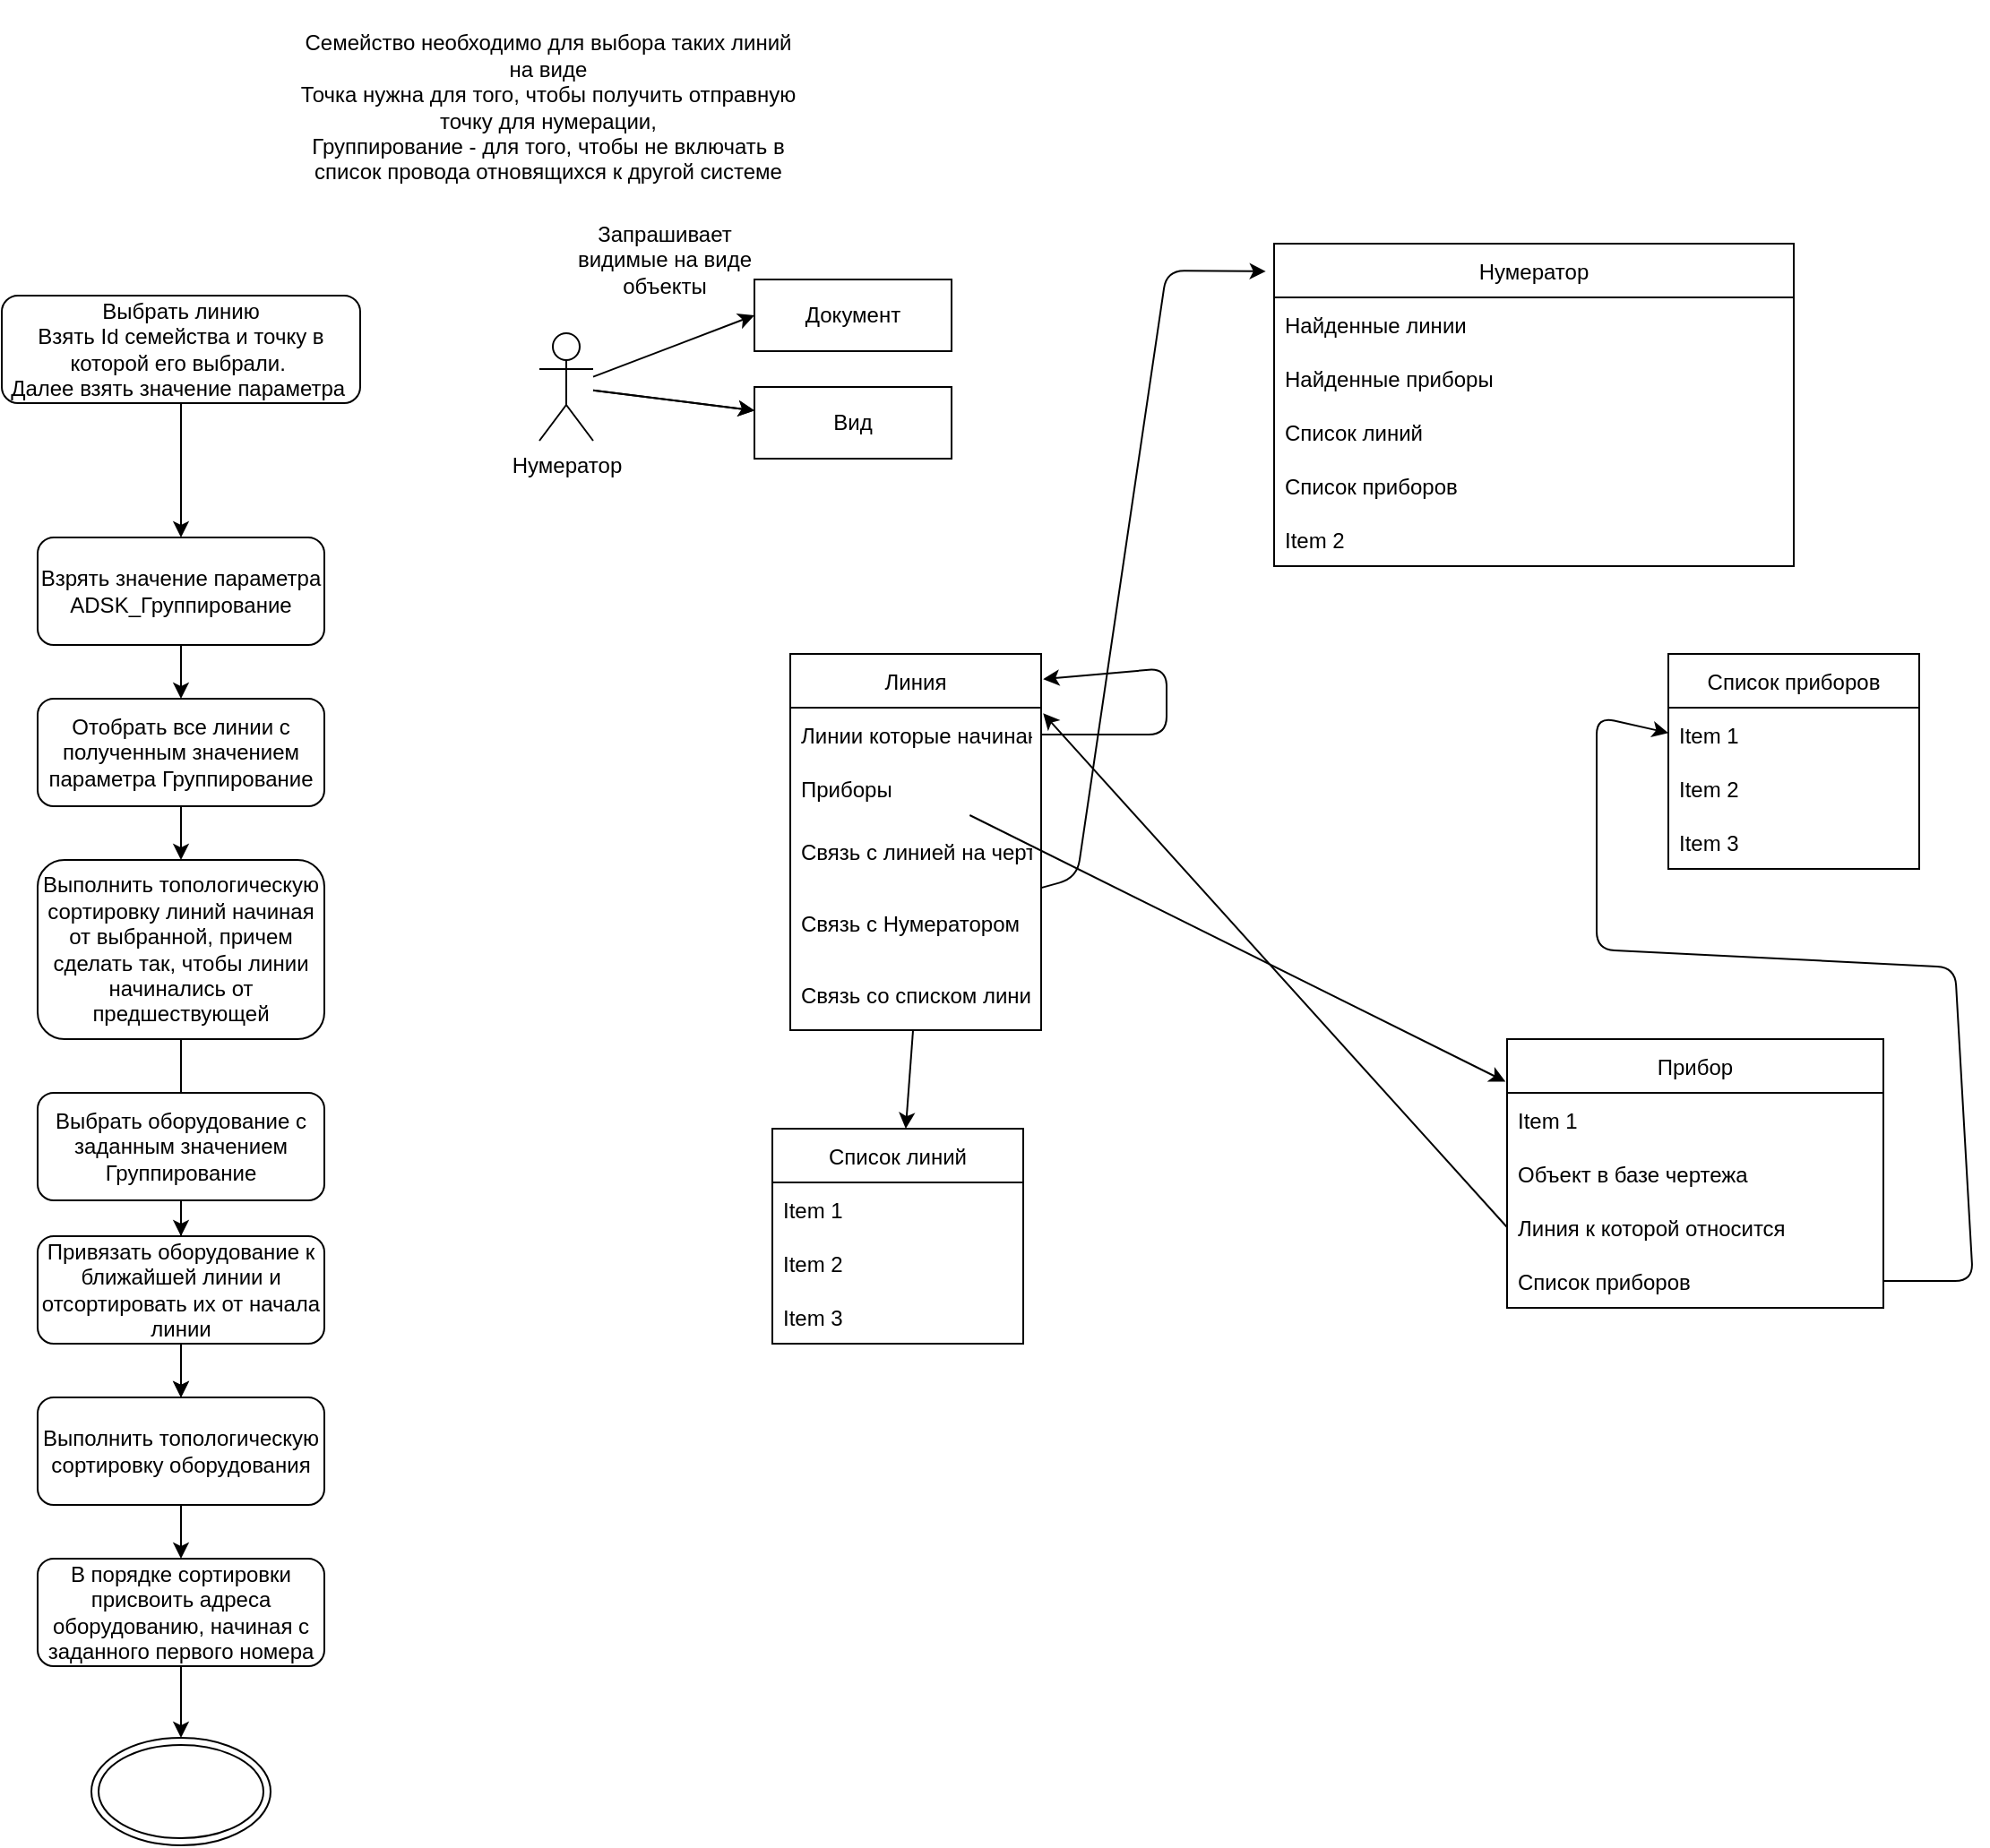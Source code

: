 <mxfile>
    <diagram id="7tnKkuq2J-y0iB_bzRbF" name="Page-1">
        <mxGraphModel dx="1436" dy="991" grid="1" gridSize="10" guides="1" tooltips="1" connect="1" arrows="1" fold="1" page="1" pageScale="1" pageWidth="827" pageHeight="1169" math="0" shadow="0">
            <root>
                <mxCell id="0"/>
                <mxCell id="1" parent="0"/>
                <mxCell id="5" value="" style="edgeStyle=none;html=1;" parent="1" source="2" target="4" edge="1">
                    <mxGeometry relative="1" as="geometry"/>
                </mxCell>
                <mxCell id="2" value="Выбрать линию&lt;br&gt;Взять Id семейства и точку в которой его выбрали.&amp;nbsp;&lt;br&gt;Далее взять значение параметра&amp;nbsp;" style="rounded=1;whiteSpace=wrap;html=1;" parent="1" vertex="1">
                    <mxGeometry x="150" y="225" width="200" height="60" as="geometry"/>
                </mxCell>
                <mxCell id="3" value="Семейство необходимо для выбора таких линий на виде&lt;br&gt;Точка нужна для того, чтобы получить отправную точку для нумерации,&lt;br&gt;Группирование - для того, чтобы не включать в список провода отновящихся к другой системе" style="text;html=1;strokeColor=none;fillColor=none;align=center;verticalAlign=middle;whiteSpace=wrap;rounded=0;" parent="1" vertex="1">
                    <mxGeometry x="310" y="60" width="290" height="120" as="geometry"/>
                </mxCell>
                <mxCell id="17" value="" style="edgeStyle=none;html=1;" parent="1" source="4" target="6" edge="1">
                    <mxGeometry relative="1" as="geometry"/>
                </mxCell>
                <mxCell id="4" value="Взрять значение параметра&lt;br&gt;ADSK_Группирование" style="whiteSpace=wrap;html=1;rounded=1;" parent="1" vertex="1">
                    <mxGeometry x="170" y="360" width="160" height="60" as="geometry"/>
                </mxCell>
                <mxCell id="18" value="" style="edgeStyle=none;html=1;" parent="1" source="6" target="7" edge="1">
                    <mxGeometry relative="1" as="geometry"/>
                </mxCell>
                <mxCell id="6" value="Отобрать все линии с полученным значением параметра Группирование" style="whiteSpace=wrap;html=1;rounded=1;" parent="1" vertex="1">
                    <mxGeometry x="170" y="450" width="160" height="60" as="geometry"/>
                </mxCell>
                <mxCell id="19" value="" style="edgeStyle=none;html=1;" parent="1" source="7" target="9" edge="1">
                    <mxGeometry relative="1" as="geometry"/>
                </mxCell>
                <mxCell id="7" value="Выполнить топологическую сортировку линий начиная от выбранной, причем сделать так, чтобы линии начинались от предшествующей" style="whiteSpace=wrap;html=1;rounded=1;" parent="1" vertex="1">
                    <mxGeometry x="170" y="540" width="160" height="100" as="geometry"/>
                </mxCell>
                <mxCell id="16" value="" style="edgeStyle=none;html=1;" parent="1" source="8" target="10" edge="1">
                    <mxGeometry relative="1" as="geometry"/>
                </mxCell>
                <mxCell id="8" value="Выбрать оборудование с заданным значением Группирование" style="whiteSpace=wrap;html=1;rounded=1;" parent="1" vertex="1">
                    <mxGeometry x="170" y="670" width="160" height="60" as="geometry"/>
                </mxCell>
                <mxCell id="15" value="" style="edgeStyle=none;html=1;" parent="1" source="9" target="10" edge="1">
                    <mxGeometry relative="1" as="geometry"/>
                </mxCell>
                <mxCell id="9" value="Привязать оборудование к ближайшей линии и отсортировать их от начала линии" style="whiteSpace=wrap;html=1;rounded=1;" parent="1" vertex="1">
                    <mxGeometry x="170" y="750" width="160" height="60" as="geometry"/>
                </mxCell>
                <mxCell id="14" value="" style="edgeStyle=none;html=1;" parent="1" source="10" target="11" edge="1">
                    <mxGeometry relative="1" as="geometry"/>
                </mxCell>
                <mxCell id="10" value="Выполнить топологическую сортировку оборудования" style="whiteSpace=wrap;html=1;rounded=1;" parent="1" vertex="1">
                    <mxGeometry x="170" y="840" width="160" height="60" as="geometry"/>
                </mxCell>
                <mxCell id="13" value="" style="edgeStyle=none;html=1;" parent="1" source="11" target="12" edge="1">
                    <mxGeometry relative="1" as="geometry"/>
                </mxCell>
                <mxCell id="11" value="В порядке сортировки присвоить адреса оборудованию, начиная с заданного первого номера" style="whiteSpace=wrap;html=1;rounded=1;" parent="1" vertex="1">
                    <mxGeometry x="170" y="930" width="160" height="60" as="geometry"/>
                </mxCell>
                <mxCell id="12" value="" style="ellipse;shape=doubleEllipse;whiteSpace=wrap;html=1;" parent="1" vertex="1">
                    <mxGeometry x="200" y="1030" width="100" height="60" as="geometry"/>
                </mxCell>
                <mxCell id="23" value="" style="edgeStyle=none;html=1;" parent="1" source="20" target="22" edge="1">
                    <mxGeometry relative="1" as="geometry"/>
                </mxCell>
                <mxCell id="24" value="" style="edgeStyle=none;html=1;" parent="1" source="20" target="22" edge="1">
                    <mxGeometry relative="1" as="geometry"/>
                </mxCell>
                <mxCell id="25" style="edgeStyle=none;html=1;entryX=0;entryY=0.5;entryDx=0;entryDy=0;" parent="1" source="20" target="21" edge="1">
                    <mxGeometry relative="1" as="geometry"/>
                </mxCell>
                <mxCell id="20" value="Нумератор" style="shape=umlActor;verticalLabelPosition=bottom;verticalAlign=top;html=1;outlineConnect=0;" parent="1" vertex="1">
                    <mxGeometry x="450" y="246" width="30" height="60" as="geometry"/>
                </mxCell>
                <mxCell id="21" value="Документ" style="rounded=0;whiteSpace=wrap;html=1;" parent="1" vertex="1">
                    <mxGeometry x="570" y="216" width="110" height="40" as="geometry"/>
                </mxCell>
                <mxCell id="22" value="Вид" style="rounded=0;whiteSpace=wrap;html=1;" parent="1" vertex="1">
                    <mxGeometry x="570" y="276" width="110" height="40" as="geometry"/>
                </mxCell>
                <mxCell id="26" value="Запрашивает видимые на виде объекты" style="text;html=1;strokeColor=none;fillColor=none;align=center;verticalAlign=middle;whiteSpace=wrap;rounded=0;" parent="1" vertex="1">
                    <mxGeometry x="460" y="180" width="120" height="50" as="geometry"/>
                </mxCell>
                <mxCell id="28" value="Линия" style="swimlane;fontStyle=0;childLayout=stackLayout;horizontal=1;startSize=30;horizontalStack=0;resizeParent=1;resizeParentMax=0;resizeLast=0;collapsible=1;marginBottom=0;" parent="1" vertex="1">
                    <mxGeometry x="590" y="425" width="140" height="210" as="geometry"/>
                </mxCell>
                <mxCell id="29" value="Линии которые начинаются от нее" style="text;strokeColor=none;fillColor=none;align=left;verticalAlign=middle;spacingLeft=4;spacingRight=4;overflow=hidden;points=[[0,0.5],[1,0.5]];portConstraint=eastwest;rotatable=0;" parent="28" vertex="1">
                    <mxGeometry y="30" width="140" height="30" as="geometry"/>
                </mxCell>
                <mxCell id="30" value="Приборы" style="text;strokeColor=none;fillColor=none;align=left;verticalAlign=middle;spacingLeft=4;spacingRight=4;overflow=hidden;points=[[0,0.5],[1,0.5]];portConstraint=eastwest;rotatable=0;" parent="28" vertex="1">
                    <mxGeometry y="60" width="140" height="30" as="geometry"/>
                </mxCell>
                <mxCell id="31" value="Связь с линией на чертеже" style="text;strokeColor=none;fillColor=none;align=left;verticalAlign=middle;spacingLeft=4;spacingRight=4;overflow=hidden;points=[[0,0.5],[1,0.5]];portConstraint=eastwest;rotatable=0;" parent="28" vertex="1">
                    <mxGeometry y="90" width="140" height="40" as="geometry"/>
                </mxCell>
                <mxCell id="40" style="edgeStyle=none;html=1;entryX=1.008;entryY=0.067;entryDx=0;entryDy=0;entryPerimeter=0;" parent="28" source="29" target="28" edge="1">
                    <mxGeometry relative="1" as="geometry">
                        <mxPoint x="210" y="-10" as="targetPoint"/>
                        <Array as="points">
                            <mxPoint x="210" y="45"/>
                            <mxPoint x="210" y="8"/>
                        </Array>
                    </mxGeometry>
                </mxCell>
                <mxCell id="52" value="Связь с Нумератором" style="text;strokeColor=none;fillColor=none;align=left;verticalAlign=middle;spacingLeft=4;spacingRight=4;overflow=hidden;points=[[0,0.5],[1,0.5]];portConstraint=eastwest;rotatable=0;" vertex="1" parent="28">
                    <mxGeometry y="130" width="140" height="40" as="geometry"/>
                </mxCell>
                <mxCell id="62" value="Связь со списком линий" style="text;strokeColor=none;fillColor=none;align=left;verticalAlign=middle;spacingLeft=4;spacingRight=4;overflow=hidden;points=[[0,0.5],[1,0.5]];portConstraint=eastwest;rotatable=0;" vertex="1" parent="28">
                    <mxGeometry y="170" width="140" height="40" as="geometry"/>
                </mxCell>
                <mxCell id="33" value="Прибор" style="swimlane;fontStyle=0;childLayout=stackLayout;horizontal=1;startSize=30;horizontalStack=0;resizeParent=1;resizeParentMax=0;resizeLast=0;collapsible=1;marginBottom=0;" parent="1" vertex="1">
                    <mxGeometry x="990" y="640" width="210" height="150" as="geometry">
                        <mxRectangle x="870" y="400" width="70" height="30" as="alternateBounds"/>
                    </mxGeometry>
                </mxCell>
                <mxCell id="34" value="Item 1" style="text;strokeColor=none;fillColor=none;align=left;verticalAlign=middle;spacingLeft=4;spacingRight=4;overflow=hidden;points=[[0,0.5],[1,0.5]];portConstraint=eastwest;rotatable=0;" parent="33" vertex="1">
                    <mxGeometry y="30" width="210" height="30" as="geometry"/>
                </mxCell>
                <mxCell id="35" value="Объект в базе чертежа" style="text;strokeColor=none;fillColor=none;align=left;verticalAlign=middle;spacingLeft=4;spacingRight=4;overflow=hidden;points=[[0,0.5],[1,0.5]];portConstraint=eastwest;rotatable=0;" parent="33" vertex="1">
                    <mxGeometry y="60" width="210" height="30" as="geometry"/>
                </mxCell>
                <mxCell id="38" value="Линия к которой относится" style="text;strokeColor=none;fillColor=none;align=left;verticalAlign=middle;spacingLeft=4;spacingRight=4;overflow=hidden;points=[[0,0.5],[1,0.5]];portConstraint=eastwest;rotatable=0;" parent="33" vertex="1">
                    <mxGeometry y="90" width="210" height="30" as="geometry"/>
                </mxCell>
                <mxCell id="64" value="Список приборов" style="text;strokeColor=none;fillColor=none;align=left;verticalAlign=middle;spacingLeft=4;spacingRight=4;overflow=hidden;points=[[0,0.5],[1,0.5]];portConstraint=eastwest;rotatable=0;" vertex="1" parent="33">
                    <mxGeometry y="120" width="210" height="30" as="geometry"/>
                </mxCell>
                <mxCell id="39" style="edgeStyle=none;html=1;entryX=-0.004;entryY=0.158;entryDx=0;entryDy=0;entryPerimeter=0;" parent="1" source="30" target="33" edge="1">
                    <mxGeometry relative="1" as="geometry"/>
                </mxCell>
                <mxCell id="41" style="edgeStyle=none;html=1;entryX=1.008;entryY=0.158;entryDx=0;entryDy=0;entryPerimeter=0;exitX=0;exitY=0.5;exitDx=0;exitDy=0;" parent="1" source="38" target="28" edge="1">
                    <mxGeometry relative="1" as="geometry"/>
                </mxCell>
                <mxCell id="42" value="Нумератор" style="swimlane;fontStyle=0;childLayout=stackLayout;horizontal=1;startSize=30;horizontalStack=0;resizeParent=1;resizeParentMax=0;resizeLast=0;collapsible=1;marginBottom=0;" vertex="1" parent="1">
                    <mxGeometry x="860" y="196" width="290" height="180" as="geometry">
                        <mxRectangle x="860" y="196" width="90" height="30" as="alternateBounds"/>
                    </mxGeometry>
                </mxCell>
                <mxCell id="43" value="Найденные линии" style="text;strokeColor=none;fillColor=none;align=left;verticalAlign=middle;spacingLeft=4;spacingRight=4;overflow=hidden;points=[[0,0.5],[1,0.5]];portConstraint=eastwest;rotatable=0;" vertex="1" parent="42">
                    <mxGeometry y="30" width="290" height="30" as="geometry"/>
                </mxCell>
                <mxCell id="49" value="Найденные приборы" style="text;strokeColor=none;fillColor=none;align=left;verticalAlign=middle;spacingLeft=4;spacingRight=4;overflow=hidden;points=[[0,0.5],[1,0.5]];portConstraint=eastwest;rotatable=0;" vertex="1" parent="42">
                    <mxGeometry y="60" width="290" height="30" as="geometry"/>
                </mxCell>
                <mxCell id="50" value="Список линий" style="text;strokeColor=none;fillColor=none;align=left;verticalAlign=middle;spacingLeft=4;spacingRight=4;overflow=hidden;points=[[0,0.5],[1,0.5]];portConstraint=eastwest;rotatable=0;" vertex="1" parent="42">
                    <mxGeometry y="90" width="290" height="30" as="geometry"/>
                </mxCell>
                <mxCell id="51" value="Список приборов" style="text;strokeColor=none;fillColor=none;align=left;verticalAlign=middle;spacingLeft=4;spacingRight=4;overflow=hidden;points=[[0,0.5],[1,0.5]];portConstraint=eastwest;rotatable=0;" vertex="1" parent="42">
                    <mxGeometry y="120" width="290" height="30" as="geometry"/>
                </mxCell>
                <mxCell id="44" value="Item 2" style="text;strokeColor=none;fillColor=none;align=left;verticalAlign=middle;spacingLeft=4;spacingRight=4;overflow=hidden;points=[[0,0.5],[1,0.5]];portConstraint=eastwest;rotatable=0;" vertex="1" parent="42">
                    <mxGeometry y="150" width="290" height="30" as="geometry"/>
                </mxCell>
                <mxCell id="53" style="edgeStyle=none;html=1;entryX=-0.016;entryY=0.086;entryDx=0;entryDy=0;entryPerimeter=0;" edge="1" parent="1" source="52" target="42">
                    <mxGeometry relative="1" as="geometry">
                        <Array as="points">
                            <mxPoint x="750" y="550"/>
                            <mxPoint x="800" y="211"/>
                        </Array>
                    </mxGeometry>
                </mxCell>
                <mxCell id="54" value="Список приборов" style="swimlane;fontStyle=0;childLayout=stackLayout;horizontal=1;startSize=30;horizontalStack=0;resizeParent=1;resizeParentMax=0;resizeLast=0;collapsible=1;marginBottom=0;" vertex="1" parent="1">
                    <mxGeometry x="1080" y="425" width="140" height="120" as="geometry"/>
                </mxCell>
                <mxCell id="55" value="Item 1" style="text;strokeColor=none;fillColor=none;align=left;verticalAlign=middle;spacingLeft=4;spacingRight=4;overflow=hidden;points=[[0,0.5],[1,0.5]];portConstraint=eastwest;rotatable=0;" vertex="1" parent="54">
                    <mxGeometry y="30" width="140" height="30" as="geometry"/>
                </mxCell>
                <mxCell id="56" value="Item 2" style="text;strokeColor=none;fillColor=none;align=left;verticalAlign=middle;spacingLeft=4;spacingRight=4;overflow=hidden;points=[[0,0.5],[1,0.5]];portConstraint=eastwest;rotatable=0;" vertex="1" parent="54">
                    <mxGeometry y="60" width="140" height="30" as="geometry"/>
                </mxCell>
                <mxCell id="57" value="Item 3" style="text;strokeColor=none;fillColor=none;align=left;verticalAlign=middle;spacingLeft=4;spacingRight=4;overflow=hidden;points=[[0,0.5],[1,0.5]];portConstraint=eastwest;rotatable=0;" vertex="1" parent="54">
                    <mxGeometry y="90" width="140" height="30" as="geometry"/>
                </mxCell>
                <mxCell id="58" value="Список линий" style="swimlane;fontStyle=0;childLayout=stackLayout;horizontal=1;startSize=30;horizontalStack=0;resizeParent=1;resizeParentMax=0;resizeLast=0;collapsible=1;marginBottom=0;" vertex="1" parent="1">
                    <mxGeometry x="580" y="690" width="140" height="120" as="geometry"/>
                </mxCell>
                <mxCell id="59" value="Item 1" style="text;strokeColor=none;fillColor=none;align=left;verticalAlign=middle;spacingLeft=4;spacingRight=4;overflow=hidden;points=[[0,0.5],[1,0.5]];portConstraint=eastwest;rotatable=0;" vertex="1" parent="58">
                    <mxGeometry y="30" width="140" height="30" as="geometry"/>
                </mxCell>
                <mxCell id="60" value="Item 2" style="text;strokeColor=none;fillColor=none;align=left;verticalAlign=middle;spacingLeft=4;spacingRight=4;overflow=hidden;points=[[0,0.5],[1,0.5]];portConstraint=eastwest;rotatable=0;" vertex="1" parent="58">
                    <mxGeometry y="60" width="140" height="30" as="geometry"/>
                </mxCell>
                <mxCell id="61" value="Item 3" style="text;strokeColor=none;fillColor=none;align=left;verticalAlign=middle;spacingLeft=4;spacingRight=4;overflow=hidden;points=[[0,0.5],[1,0.5]];portConstraint=eastwest;rotatable=0;" vertex="1" parent="58">
                    <mxGeometry y="90" width="140" height="30" as="geometry"/>
                </mxCell>
                <mxCell id="63" style="edgeStyle=none;html=1;" edge="1" parent="1" source="62" target="58">
                    <mxGeometry relative="1" as="geometry"/>
                </mxCell>
                <mxCell id="65" style="edgeStyle=none;html=1;" edge="1" parent="1" source="64" target="54">
                    <mxGeometry relative="1" as="geometry">
                        <mxPoint x="1260" y="760" as="targetPoint"/>
                        <Array as="points">
                            <mxPoint x="1250" y="775"/>
                            <mxPoint x="1240" y="600"/>
                            <mxPoint x="1040" y="590"/>
                            <mxPoint x="1040" y="460"/>
                        </Array>
                    </mxGeometry>
                </mxCell>
            </root>
        </mxGraphModel>
    </diagram>
</mxfile>